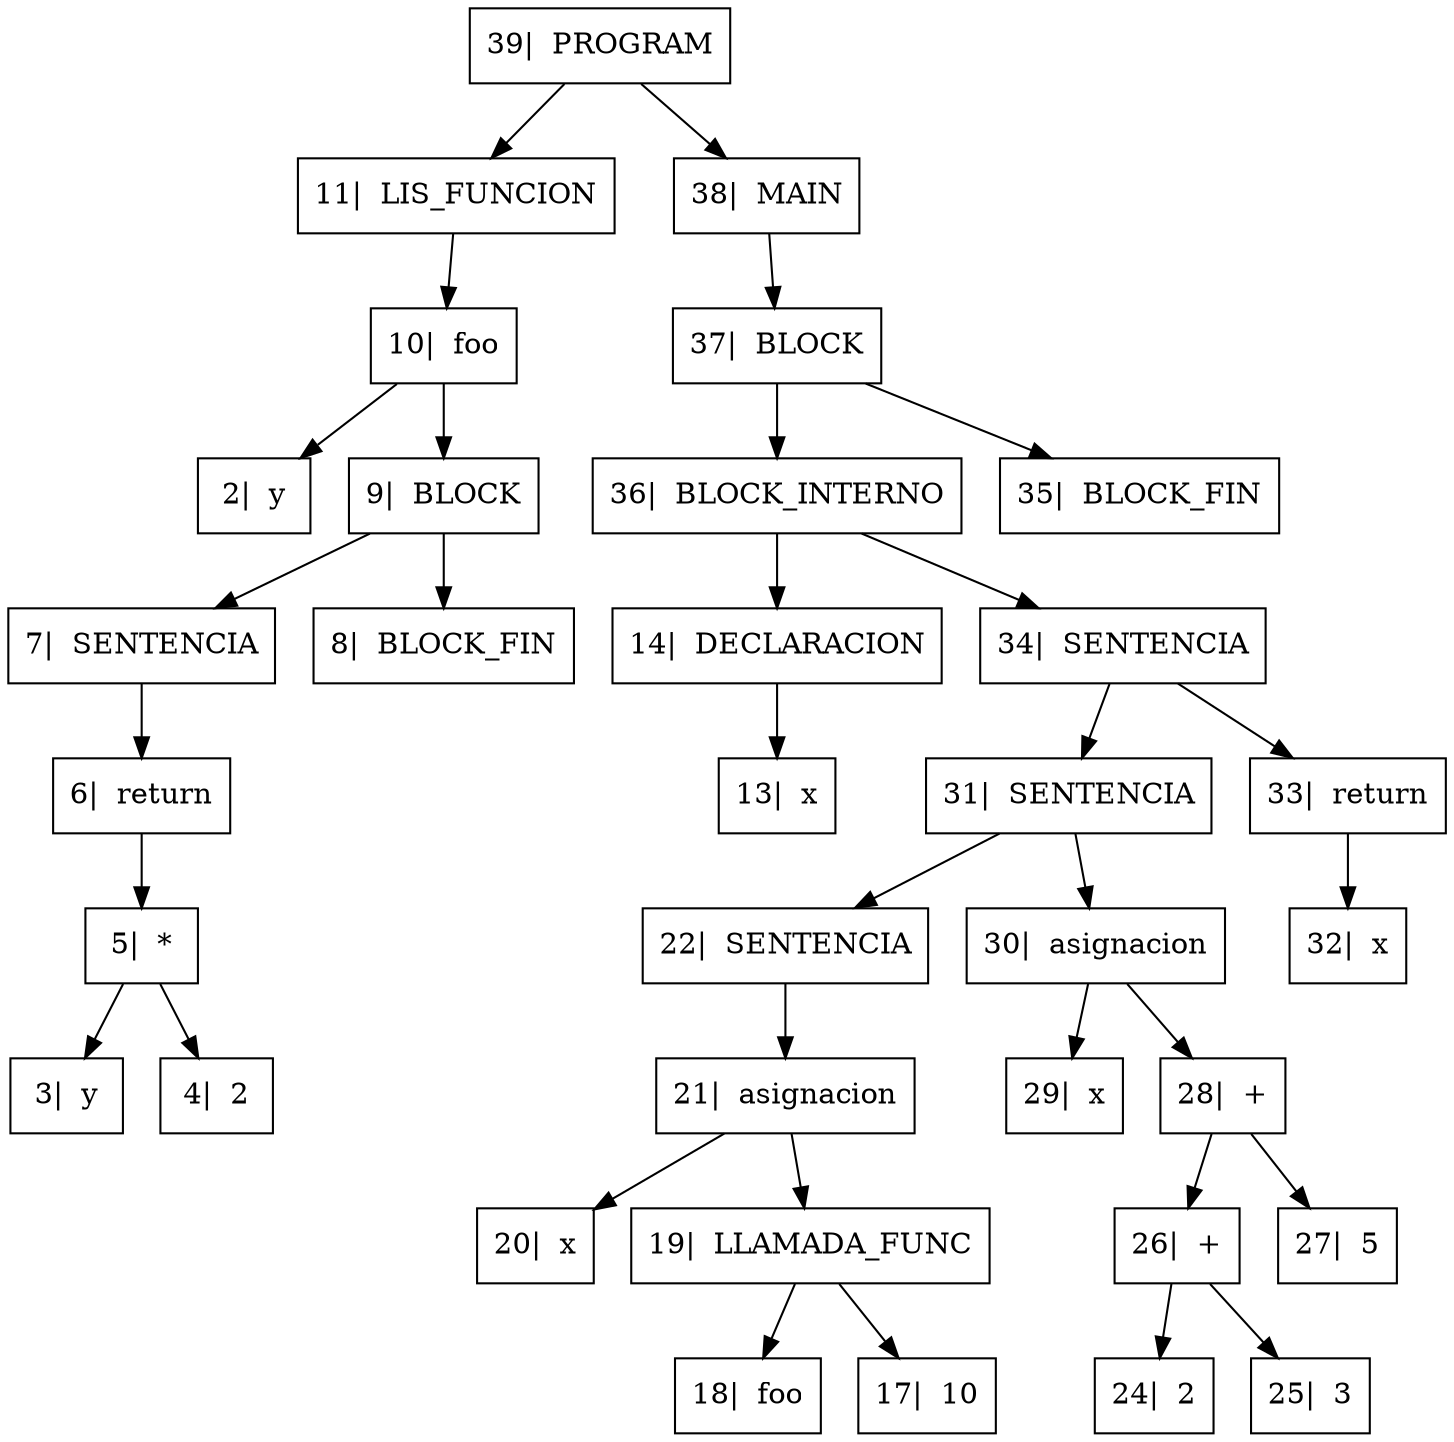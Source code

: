 digraph{

rankdir=TB;

node[shape=box];
"39|  PROGRAM" -> "11|  LIS_FUNCION", "38|  MAIN";
"11|  LIS_FUNCION" -> "10|  foo" ;
"10|  foo" -> "2|  y", "9|  BLOCK";
"9|  BLOCK" -> "7|  SENTENCIA", "8|  BLOCK_FIN";
"7|  SENTENCIA" -> "6|  return" ;
"6|  return" -> "5|  *" ;
"5|  *" -> "3|  y", "4|  2";
"38|  MAIN" -> "37|  BLOCK" ;
"37|  BLOCK" -> "36|  BLOCK_INTERNO", "35|  BLOCK_FIN";
"36|  BLOCK_INTERNO" -> "14|  DECLARACION", "34|  SENTENCIA";
"14|  DECLARACION" -> "13|  x" ;
"34|  SENTENCIA" -> "31|  SENTENCIA", "33|  return";
"31|  SENTENCIA" -> "22|  SENTENCIA", "30|  asignacion";
"22|  SENTENCIA" -> "21|  asignacion" ;
"21|  asignacion" -> "20|  x", "19|  LLAMADA_FUNC";
"19|  LLAMADA_FUNC" -> "18|  foo", "17|  10";
"30|  asignacion" -> "29|  x", "28|  +";
"28|  +" -> "26|  +", "27|  5";
"26|  +" -> "24|  2", "25|  3";
"33|  return" -> "32|  x" ;
}
